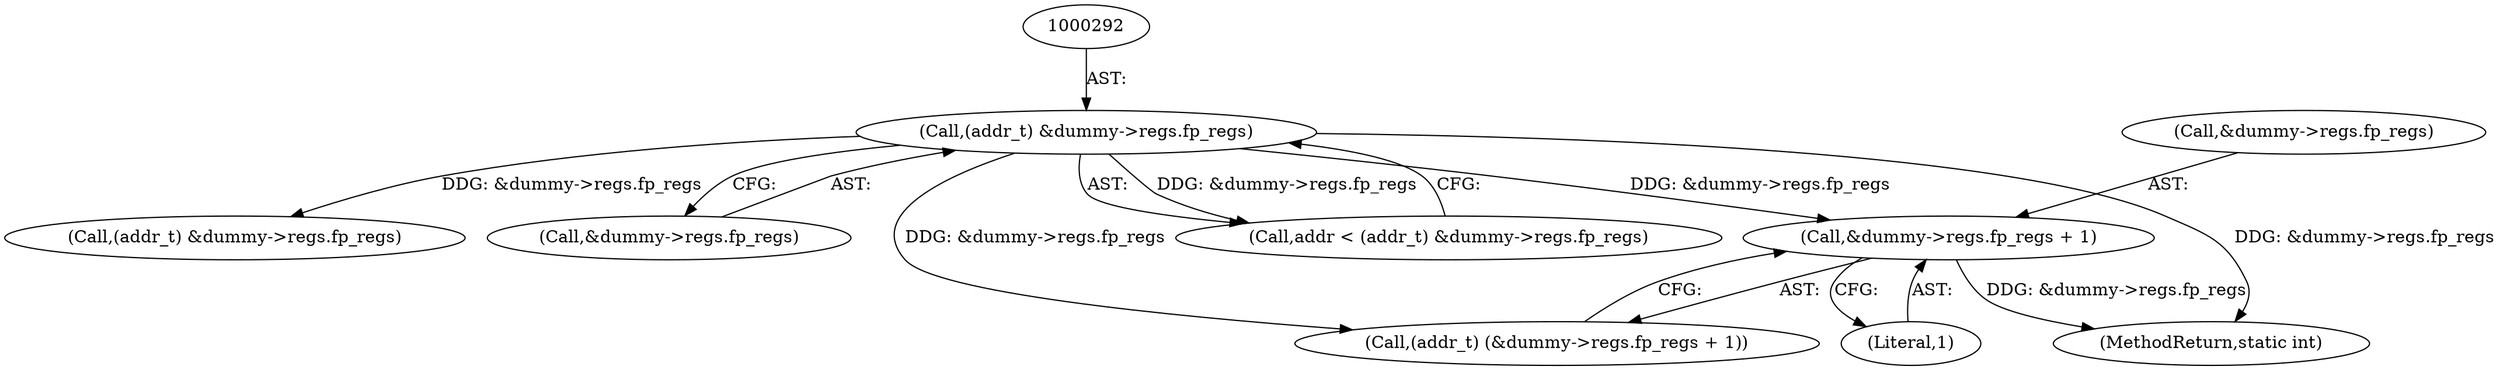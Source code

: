 digraph "0_linux_dab6cf55f81a6e16b8147aed9a843e1691dcd318@pointer" {
"1000308" [label="(Call,&dummy->regs.fp_regs + 1)"];
"1000291" [label="(Call,(addr_t) &dummy->regs.fp_regs)"];
"1000306" [label="(Call,(addr_t) (&dummy->regs.fp_regs + 1))"];
"1000404" [label="(MethodReturn,static int)"];
"1000350" [label="(Call,(addr_t) &dummy->regs.fp_regs)"];
"1000291" [label="(Call,(addr_t) &dummy->regs.fp_regs)"];
"1000309" [label="(Call,&dummy->regs.fp_regs)"];
"1000293" [label="(Call,&dummy->regs.fp_regs)"];
"1000315" [label="(Literal,1)"];
"1000308" [label="(Call,&dummy->regs.fp_regs + 1)"];
"1000289" [label="(Call,addr < (addr_t) &dummy->regs.fp_regs)"];
"1000308" -> "1000306"  [label="AST: "];
"1000308" -> "1000315"  [label="CFG: "];
"1000309" -> "1000308"  [label="AST: "];
"1000315" -> "1000308"  [label="AST: "];
"1000306" -> "1000308"  [label="CFG: "];
"1000308" -> "1000404"  [label="DDG: &dummy->regs.fp_regs"];
"1000291" -> "1000308"  [label="DDG: &dummy->regs.fp_regs"];
"1000291" -> "1000289"  [label="AST: "];
"1000291" -> "1000293"  [label="CFG: "];
"1000292" -> "1000291"  [label="AST: "];
"1000293" -> "1000291"  [label="AST: "];
"1000289" -> "1000291"  [label="CFG: "];
"1000291" -> "1000404"  [label="DDG: &dummy->regs.fp_regs"];
"1000291" -> "1000289"  [label="DDG: &dummy->regs.fp_regs"];
"1000291" -> "1000306"  [label="DDG: &dummy->regs.fp_regs"];
"1000291" -> "1000350"  [label="DDG: &dummy->regs.fp_regs"];
}
